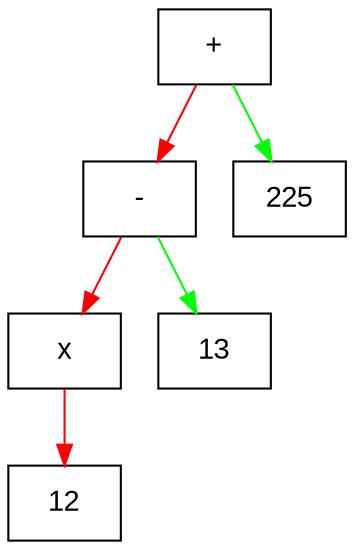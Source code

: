 digraph G{
 size="100" node [shape = record, fontname = Arial];
    elem0000021e9e3017a0[label = " { + } "];
edge [color = red];
elem0000021e9e3017a0 -> elem0000021e9e301620;edge [color = green];
elem0000021e9e3017a0 -> elem0000021e9e301740;elem0000021e9e301620[label = " { - } "];
edge [color = red];
elem0000021e9e301620 -> elem0000021e9e3014c0;edge [color = green];
elem0000021e9e301620 -> elem0000021e9e3015c0;elem0000021e9e3014c0[label = " {x} "];
edge [color = red];
elem0000021e9e3014c0 -> elem0000021e9e301560;elem0000021e9e301560[label = " {12} "];
elem0000021e9e3015c0[label = " {13} "];
elem0000021e9e301740[label = " {225} "];
}